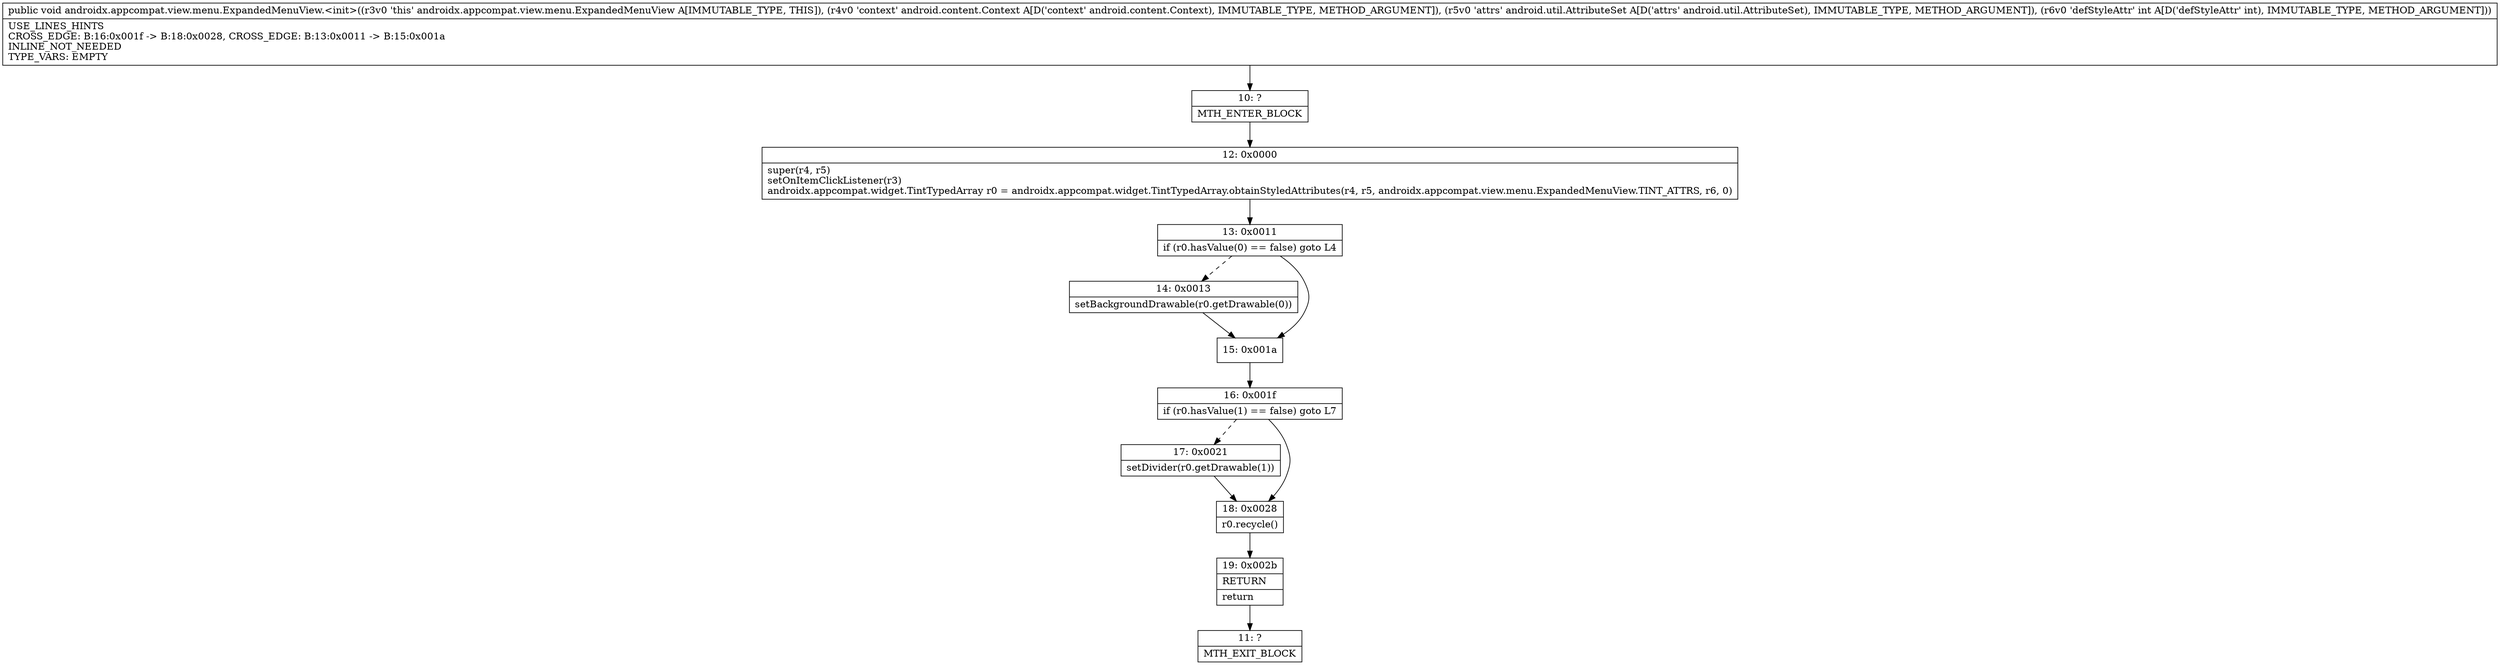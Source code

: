 digraph "CFG forandroidx.appcompat.view.menu.ExpandedMenuView.\<init\>(Landroid\/content\/Context;Landroid\/util\/AttributeSet;I)V" {
Node_10 [shape=record,label="{10\:\ ?|MTH_ENTER_BLOCK\l}"];
Node_12 [shape=record,label="{12\:\ 0x0000|super(r4, r5)\lsetOnItemClickListener(r3)\landroidx.appcompat.widget.TintTypedArray r0 = androidx.appcompat.widget.TintTypedArray.obtainStyledAttributes(r4, r5, androidx.appcompat.view.menu.ExpandedMenuView.TINT_ATTRS, r6, 0)\l}"];
Node_13 [shape=record,label="{13\:\ 0x0011|if (r0.hasValue(0) == false) goto L4\l}"];
Node_14 [shape=record,label="{14\:\ 0x0013|setBackgroundDrawable(r0.getDrawable(0))\l}"];
Node_15 [shape=record,label="{15\:\ 0x001a}"];
Node_16 [shape=record,label="{16\:\ 0x001f|if (r0.hasValue(1) == false) goto L7\l}"];
Node_17 [shape=record,label="{17\:\ 0x0021|setDivider(r0.getDrawable(1))\l}"];
Node_18 [shape=record,label="{18\:\ 0x0028|r0.recycle()\l}"];
Node_19 [shape=record,label="{19\:\ 0x002b|RETURN\l|return\l}"];
Node_11 [shape=record,label="{11\:\ ?|MTH_EXIT_BLOCK\l}"];
MethodNode[shape=record,label="{public void androidx.appcompat.view.menu.ExpandedMenuView.\<init\>((r3v0 'this' androidx.appcompat.view.menu.ExpandedMenuView A[IMMUTABLE_TYPE, THIS]), (r4v0 'context' android.content.Context A[D('context' android.content.Context), IMMUTABLE_TYPE, METHOD_ARGUMENT]), (r5v0 'attrs' android.util.AttributeSet A[D('attrs' android.util.AttributeSet), IMMUTABLE_TYPE, METHOD_ARGUMENT]), (r6v0 'defStyleAttr' int A[D('defStyleAttr' int), IMMUTABLE_TYPE, METHOD_ARGUMENT]))  | USE_LINES_HINTS\lCROSS_EDGE: B:16:0x001f \-\> B:18:0x0028, CROSS_EDGE: B:13:0x0011 \-\> B:15:0x001a\lINLINE_NOT_NEEDED\lTYPE_VARS: EMPTY\l}"];
MethodNode -> Node_10;Node_10 -> Node_12;
Node_12 -> Node_13;
Node_13 -> Node_14[style=dashed];
Node_13 -> Node_15;
Node_14 -> Node_15;
Node_15 -> Node_16;
Node_16 -> Node_17[style=dashed];
Node_16 -> Node_18;
Node_17 -> Node_18;
Node_18 -> Node_19;
Node_19 -> Node_11;
}

